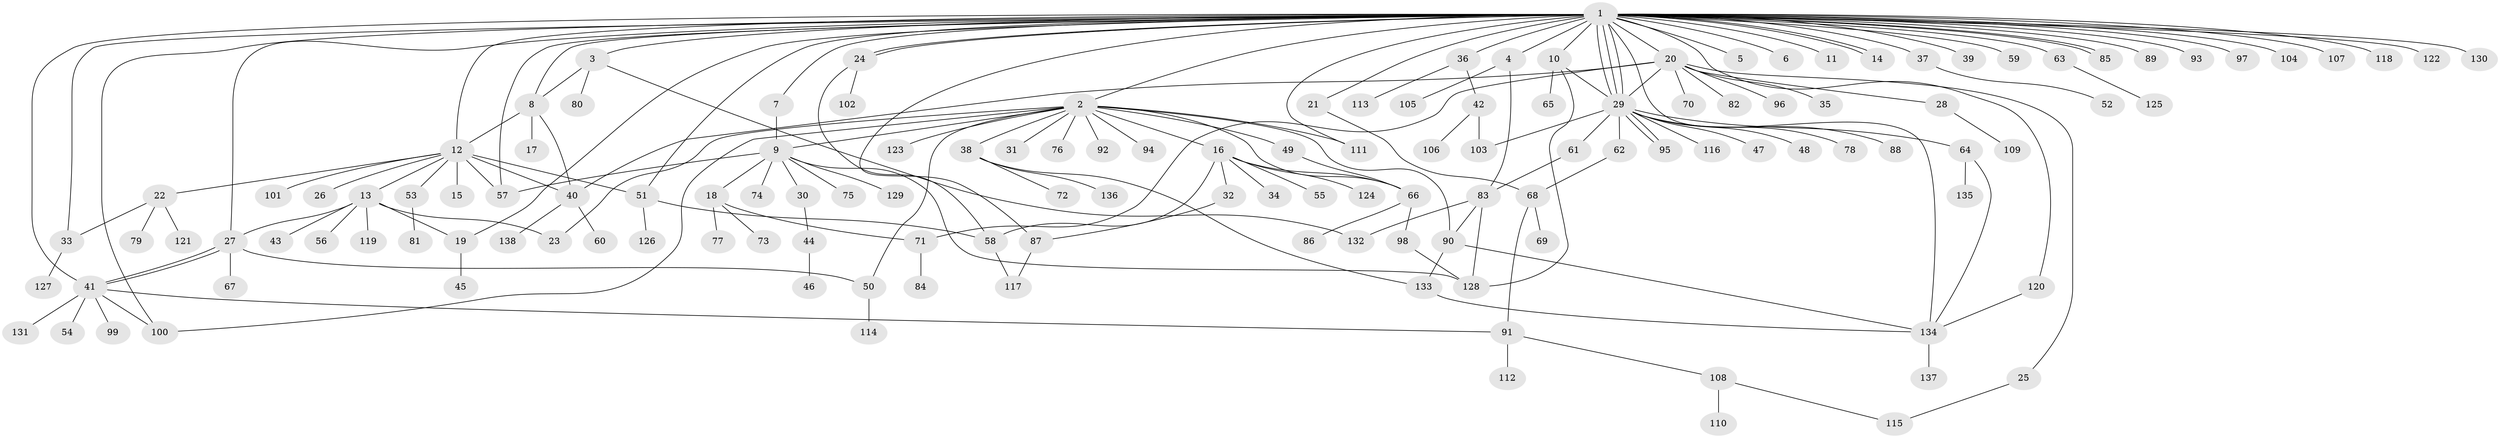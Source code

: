 // coarse degree distribution, {1: 0.9636363636363636, 27: 0.01818181818181818, 28: 0.01818181818181818}
// Generated by graph-tools (version 1.1) at 2025/51/03/04/25 21:51:48]
// undirected, 138 vertices, 185 edges
graph export_dot {
graph [start="1"]
  node [color=gray90,style=filled];
  1;
  2;
  3;
  4;
  5;
  6;
  7;
  8;
  9;
  10;
  11;
  12;
  13;
  14;
  15;
  16;
  17;
  18;
  19;
  20;
  21;
  22;
  23;
  24;
  25;
  26;
  27;
  28;
  29;
  30;
  31;
  32;
  33;
  34;
  35;
  36;
  37;
  38;
  39;
  40;
  41;
  42;
  43;
  44;
  45;
  46;
  47;
  48;
  49;
  50;
  51;
  52;
  53;
  54;
  55;
  56;
  57;
  58;
  59;
  60;
  61;
  62;
  63;
  64;
  65;
  66;
  67;
  68;
  69;
  70;
  71;
  72;
  73;
  74;
  75;
  76;
  77;
  78;
  79;
  80;
  81;
  82;
  83;
  84;
  85;
  86;
  87;
  88;
  89;
  90;
  91;
  92;
  93;
  94;
  95;
  96;
  97;
  98;
  99;
  100;
  101;
  102;
  103;
  104;
  105;
  106;
  107;
  108;
  109;
  110;
  111;
  112;
  113;
  114;
  115;
  116;
  117;
  118;
  119;
  120;
  121;
  122;
  123;
  124;
  125;
  126;
  127;
  128;
  129;
  130;
  131;
  132;
  133;
  134;
  135;
  136;
  137;
  138;
  1 -- 2;
  1 -- 3;
  1 -- 4;
  1 -- 5;
  1 -- 6;
  1 -- 7;
  1 -- 8;
  1 -- 10;
  1 -- 11;
  1 -- 12;
  1 -- 14;
  1 -- 14;
  1 -- 19;
  1 -- 20;
  1 -- 21;
  1 -- 24;
  1 -- 24;
  1 -- 27;
  1 -- 29;
  1 -- 29;
  1 -- 29;
  1 -- 33;
  1 -- 36;
  1 -- 37;
  1 -- 39;
  1 -- 41;
  1 -- 51;
  1 -- 57;
  1 -- 59;
  1 -- 63;
  1 -- 85;
  1 -- 85;
  1 -- 87;
  1 -- 89;
  1 -- 93;
  1 -- 97;
  1 -- 100;
  1 -- 104;
  1 -- 107;
  1 -- 111;
  1 -- 118;
  1 -- 120;
  1 -- 122;
  1 -- 130;
  1 -- 134;
  2 -- 9;
  2 -- 16;
  2 -- 23;
  2 -- 31;
  2 -- 38;
  2 -- 49;
  2 -- 50;
  2 -- 66;
  2 -- 76;
  2 -- 90;
  2 -- 92;
  2 -- 94;
  2 -- 100;
  2 -- 111;
  2 -- 123;
  3 -- 8;
  3 -- 80;
  3 -- 132;
  4 -- 83;
  4 -- 105;
  7 -- 9;
  8 -- 12;
  8 -- 17;
  8 -- 40;
  9 -- 18;
  9 -- 30;
  9 -- 57;
  9 -- 74;
  9 -- 75;
  9 -- 128;
  9 -- 129;
  10 -- 29;
  10 -- 65;
  10 -- 128;
  12 -- 13;
  12 -- 15;
  12 -- 22;
  12 -- 26;
  12 -- 40;
  12 -- 51;
  12 -- 53;
  12 -- 57;
  12 -- 101;
  13 -- 19;
  13 -- 23;
  13 -- 27;
  13 -- 43;
  13 -- 56;
  13 -- 119;
  16 -- 32;
  16 -- 34;
  16 -- 55;
  16 -- 58;
  16 -- 66;
  16 -- 124;
  18 -- 71;
  18 -- 73;
  18 -- 77;
  19 -- 45;
  20 -- 25;
  20 -- 28;
  20 -- 29;
  20 -- 35;
  20 -- 40;
  20 -- 70;
  20 -- 71;
  20 -- 82;
  20 -- 96;
  21 -- 68;
  22 -- 33;
  22 -- 79;
  22 -- 121;
  24 -- 58;
  24 -- 102;
  25 -- 115;
  27 -- 41;
  27 -- 41;
  27 -- 50;
  27 -- 67;
  28 -- 109;
  29 -- 47;
  29 -- 48;
  29 -- 61;
  29 -- 62;
  29 -- 64;
  29 -- 78;
  29 -- 88;
  29 -- 95;
  29 -- 95;
  29 -- 103;
  29 -- 116;
  30 -- 44;
  32 -- 87;
  33 -- 127;
  36 -- 42;
  36 -- 113;
  37 -- 52;
  38 -- 72;
  38 -- 133;
  38 -- 136;
  40 -- 60;
  40 -- 138;
  41 -- 54;
  41 -- 91;
  41 -- 99;
  41 -- 100;
  41 -- 131;
  42 -- 103;
  42 -- 106;
  44 -- 46;
  49 -- 66;
  50 -- 114;
  51 -- 58;
  51 -- 126;
  53 -- 81;
  58 -- 117;
  61 -- 83;
  62 -- 68;
  63 -- 125;
  64 -- 134;
  64 -- 135;
  66 -- 86;
  66 -- 98;
  68 -- 69;
  68 -- 91;
  71 -- 84;
  83 -- 90;
  83 -- 128;
  83 -- 132;
  87 -- 117;
  90 -- 133;
  90 -- 134;
  91 -- 108;
  91 -- 112;
  98 -- 128;
  108 -- 110;
  108 -- 115;
  120 -- 134;
  133 -- 134;
  134 -- 137;
}
